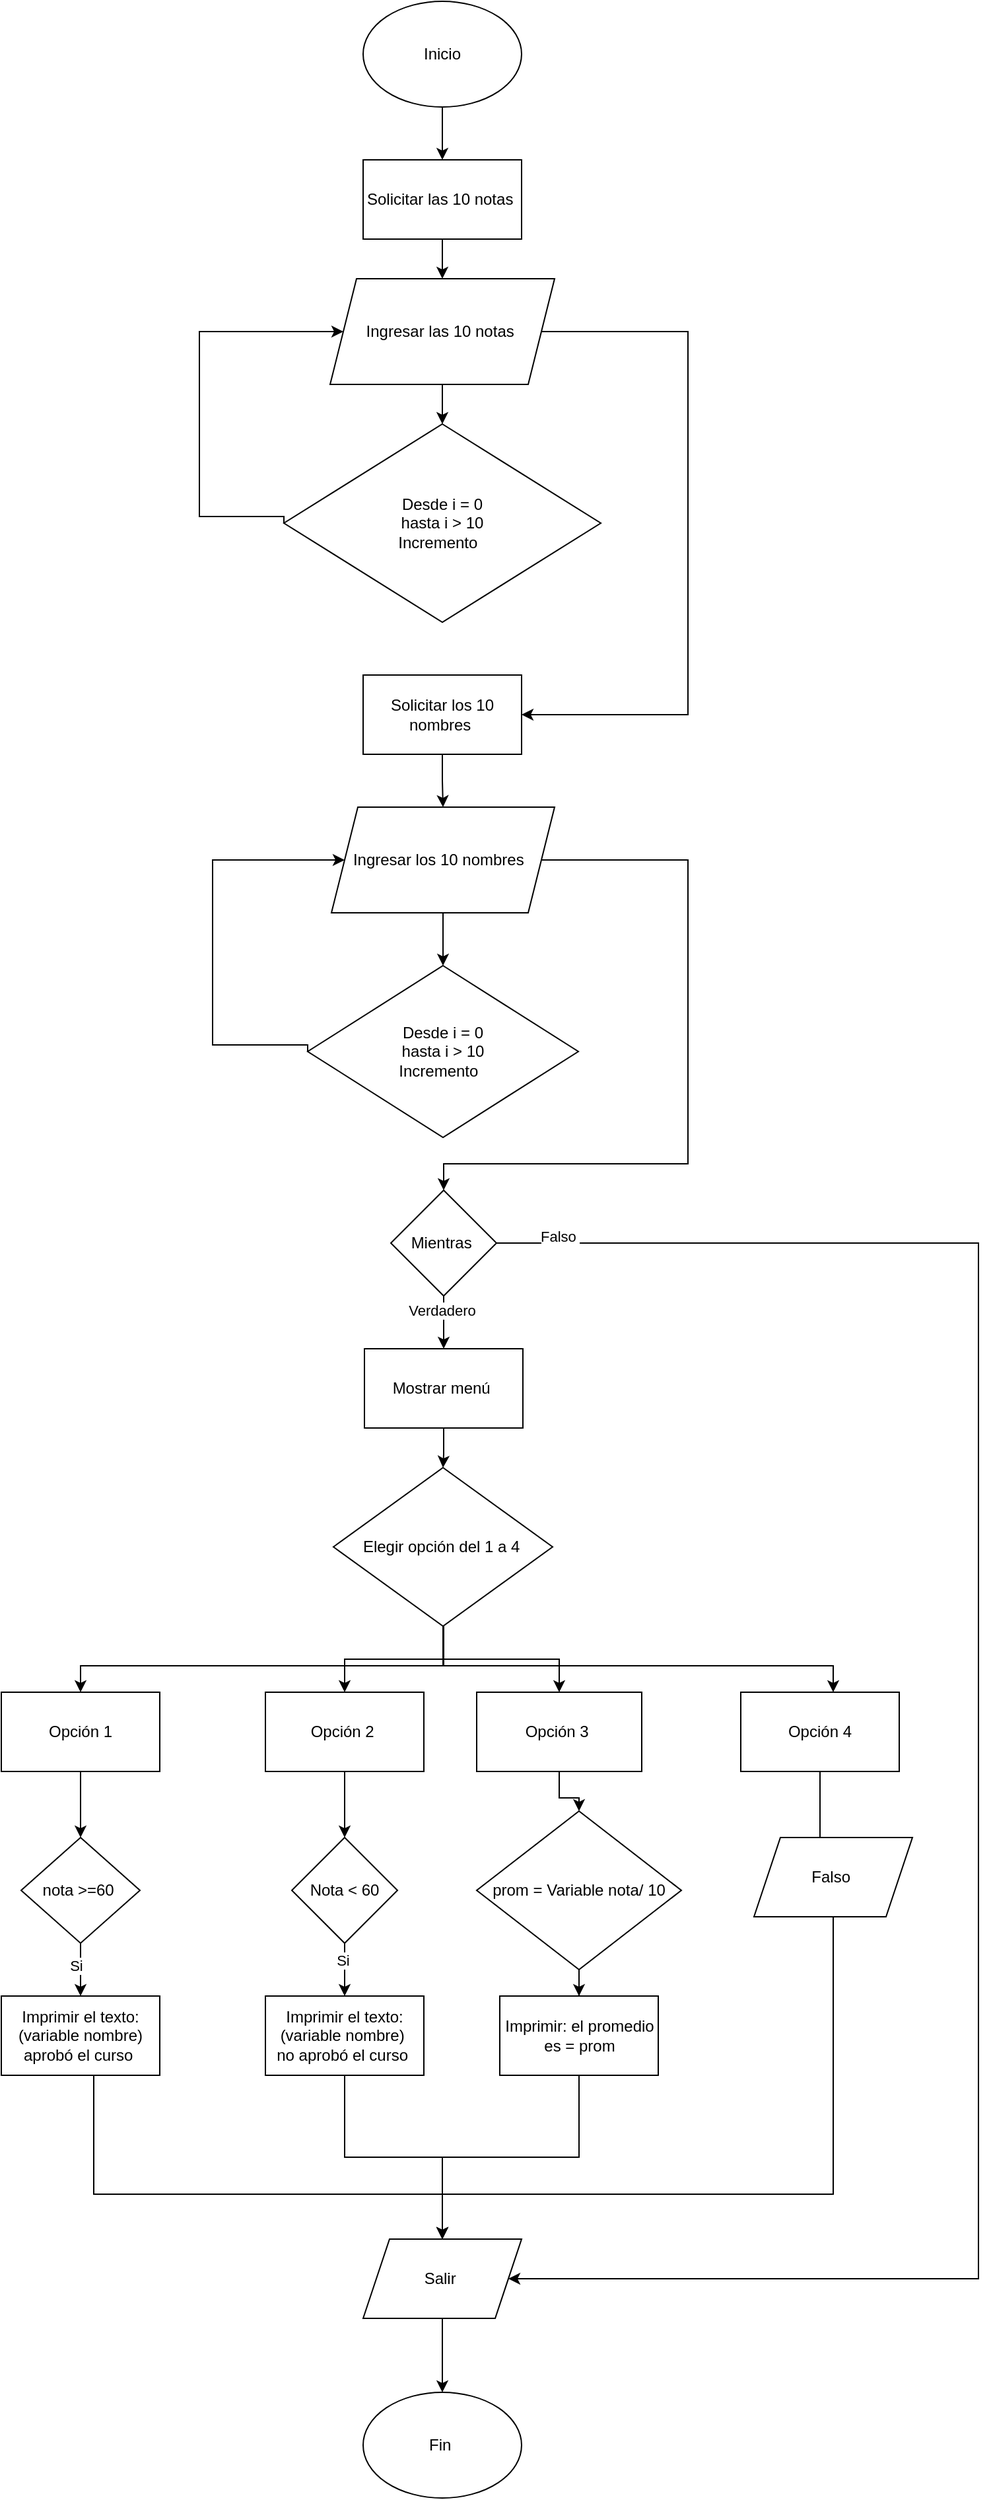 <mxfile version="24.2.5" type="github">
  <diagram name="Página-1" id="isQVcydl0NbCzF9aVGi6">
    <mxGraphModel dx="1784" dy="774" grid="1" gridSize="10" guides="1" tooltips="1" connect="1" arrows="1" fold="1" page="1" pageScale="1" pageWidth="827" pageHeight="1169" math="0" shadow="0">
      <root>
        <mxCell id="0" />
        <mxCell id="1" parent="0" />
        <mxCell id="SFlHjdJAYKCsEmL_8HtT-15" style="edgeStyle=orthogonalEdgeStyle;rounded=0;orthogonalLoop=1;jettySize=auto;html=1;entryX=0;entryY=0.5;entryDx=0;entryDy=0;exitX=0;exitY=0.5;exitDx=0;exitDy=0;" edge="1" parent="1" source="SFlHjdJAYKCsEmL_8HtT-3" target="SFlHjdJAYKCsEmL_8HtT-4">
          <mxGeometry relative="1" as="geometry">
            <Array as="points">
              <mxPoint x="294" y="390" />
              <mxPoint x="230" y="390" />
              <mxPoint x="230" y="250" />
            </Array>
          </mxGeometry>
        </mxCell>
        <mxCell id="SFlHjdJAYKCsEmL_8HtT-3" value="Desde i = 0&lt;div&gt;hasta i &amp;gt; 10&lt;/div&gt;&lt;div&gt;Incremento&amp;nbsp;&amp;nbsp;&lt;/div&gt;" style="rhombus;whiteSpace=wrap;html=1;" vertex="1" parent="1">
          <mxGeometry x="294" y="320" width="240" height="150" as="geometry" />
        </mxCell>
        <mxCell id="SFlHjdJAYKCsEmL_8HtT-14" style="edgeStyle=orthogonalEdgeStyle;rounded=0;orthogonalLoop=1;jettySize=auto;html=1;" edge="1" parent="1" source="SFlHjdJAYKCsEmL_8HtT-4" target="SFlHjdJAYKCsEmL_8HtT-3">
          <mxGeometry relative="1" as="geometry" />
        </mxCell>
        <mxCell id="SFlHjdJAYKCsEmL_8HtT-17" style="edgeStyle=orthogonalEdgeStyle;rounded=0;orthogonalLoop=1;jettySize=auto;html=1;entryX=1;entryY=0.5;entryDx=0;entryDy=0;" edge="1" parent="1" source="SFlHjdJAYKCsEmL_8HtT-4" target="SFlHjdJAYKCsEmL_8HtT-16">
          <mxGeometry relative="1" as="geometry">
            <Array as="points">
              <mxPoint x="600" y="250" />
              <mxPoint x="600" y="540" />
            </Array>
          </mxGeometry>
        </mxCell>
        <mxCell id="SFlHjdJAYKCsEmL_8HtT-4" value="Ingresar las 10 notas&amp;nbsp;" style="shape=parallelogram;perimeter=parallelogramPerimeter;whiteSpace=wrap;html=1;fixedSize=1;" vertex="1" parent="1">
          <mxGeometry x="329" y="210" width="170" height="80" as="geometry" />
        </mxCell>
        <mxCell id="SFlHjdJAYKCsEmL_8HtT-10" style="edgeStyle=orthogonalEdgeStyle;rounded=0;orthogonalLoop=1;jettySize=auto;html=1;entryX=0.5;entryY=0;entryDx=0;entryDy=0;" edge="1" parent="1" source="SFlHjdJAYKCsEmL_8HtT-9" target="SFlHjdJAYKCsEmL_8HtT-12">
          <mxGeometry relative="1" as="geometry">
            <mxPoint x="414" y="110" as="targetPoint" />
          </mxGeometry>
        </mxCell>
        <mxCell id="SFlHjdJAYKCsEmL_8HtT-9" value="Inicio" style="ellipse;whiteSpace=wrap;html=1;" vertex="1" parent="1">
          <mxGeometry x="354" width="120" height="80" as="geometry" />
        </mxCell>
        <mxCell id="SFlHjdJAYKCsEmL_8HtT-13" style="edgeStyle=orthogonalEdgeStyle;rounded=0;orthogonalLoop=1;jettySize=auto;html=1;" edge="1" parent="1" source="SFlHjdJAYKCsEmL_8HtT-12" target="SFlHjdJAYKCsEmL_8HtT-4">
          <mxGeometry relative="1" as="geometry" />
        </mxCell>
        <mxCell id="SFlHjdJAYKCsEmL_8HtT-12" value="Solicitar las 10 notas&amp;nbsp;" style="rounded=0;whiteSpace=wrap;html=1;" vertex="1" parent="1">
          <mxGeometry x="354" y="120" width="120" height="60" as="geometry" />
        </mxCell>
        <mxCell id="SFlHjdJAYKCsEmL_8HtT-19" style="edgeStyle=orthogonalEdgeStyle;rounded=0;orthogonalLoop=1;jettySize=auto;html=1;entryX=0.5;entryY=0;entryDx=0;entryDy=0;" edge="1" parent="1" source="SFlHjdJAYKCsEmL_8HtT-16" target="SFlHjdJAYKCsEmL_8HtT-18">
          <mxGeometry relative="1" as="geometry" />
        </mxCell>
        <mxCell id="SFlHjdJAYKCsEmL_8HtT-16" value="Solicitar los 10 nombres&amp;nbsp;" style="rounded=0;whiteSpace=wrap;html=1;" vertex="1" parent="1">
          <mxGeometry x="354" y="510" width="120" height="60" as="geometry" />
        </mxCell>
        <mxCell id="SFlHjdJAYKCsEmL_8HtT-21" style="edgeStyle=orthogonalEdgeStyle;rounded=0;orthogonalLoop=1;jettySize=auto;html=1;" edge="1" parent="1" source="SFlHjdJAYKCsEmL_8HtT-18" target="SFlHjdJAYKCsEmL_8HtT-20">
          <mxGeometry relative="1" as="geometry" />
        </mxCell>
        <mxCell id="SFlHjdJAYKCsEmL_8HtT-76" style="edgeStyle=orthogonalEdgeStyle;rounded=0;orthogonalLoop=1;jettySize=auto;html=1;entryX=0.5;entryY=0;entryDx=0;entryDy=0;" edge="1" parent="1" source="SFlHjdJAYKCsEmL_8HtT-18" target="SFlHjdJAYKCsEmL_8HtT-25">
          <mxGeometry relative="1" as="geometry">
            <Array as="points">
              <mxPoint x="600" y="650" />
              <mxPoint x="600" y="880" />
              <mxPoint x="415" y="880" />
            </Array>
          </mxGeometry>
        </mxCell>
        <mxCell id="SFlHjdJAYKCsEmL_8HtT-18" value="Ingresar los 10 nombres&amp;nbsp;&amp;nbsp;" style="shape=parallelogram;perimeter=parallelogramPerimeter;whiteSpace=wrap;html=1;fixedSize=1;" vertex="1" parent="1">
          <mxGeometry x="330" y="610" width="169" height="80" as="geometry" />
        </mxCell>
        <mxCell id="SFlHjdJAYKCsEmL_8HtT-22" style="edgeStyle=orthogonalEdgeStyle;rounded=0;orthogonalLoop=1;jettySize=auto;html=1;entryX=0;entryY=0.5;entryDx=0;entryDy=0;exitX=0;exitY=0.5;exitDx=0;exitDy=0;" edge="1" parent="1" source="SFlHjdJAYKCsEmL_8HtT-20" target="SFlHjdJAYKCsEmL_8HtT-18">
          <mxGeometry relative="1" as="geometry">
            <Array as="points">
              <mxPoint x="312" y="790" />
              <mxPoint x="240" y="790" />
              <mxPoint x="240" y="650" />
            </Array>
          </mxGeometry>
        </mxCell>
        <mxCell id="SFlHjdJAYKCsEmL_8HtT-20" value="Desde i = 0&lt;div&gt;hasta i &amp;gt; 10&lt;/div&gt;&lt;div&gt;Incremento&amp;nbsp;&amp;nbsp;&lt;/div&gt;" style="rhombus;whiteSpace=wrap;html=1;" vertex="1" parent="1">
          <mxGeometry x="312" y="730" width="205" height="130" as="geometry" />
        </mxCell>
        <mxCell id="SFlHjdJAYKCsEmL_8HtT-28" style="edgeStyle=orthogonalEdgeStyle;rounded=0;orthogonalLoop=1;jettySize=auto;html=1;entryX=0.5;entryY=0;entryDx=0;entryDy=0;" edge="1" parent="1" source="SFlHjdJAYKCsEmL_8HtT-25" target="SFlHjdJAYKCsEmL_8HtT-27">
          <mxGeometry relative="1" as="geometry" />
        </mxCell>
        <mxCell id="SFlHjdJAYKCsEmL_8HtT-35" value="Verdadero&amp;nbsp;" style="edgeLabel;html=1;align=center;verticalAlign=middle;resizable=0;points=[];" vertex="1" connectable="0" parent="SFlHjdJAYKCsEmL_8HtT-28">
          <mxGeometry x="-0.46" y="-1" relative="1" as="geometry">
            <mxPoint x="1" as="offset" />
          </mxGeometry>
        </mxCell>
        <mxCell id="SFlHjdJAYKCsEmL_8HtT-72" style="edgeStyle=orthogonalEdgeStyle;rounded=0;orthogonalLoop=1;jettySize=auto;html=1;entryX=1;entryY=0.5;entryDx=0;entryDy=0;" edge="1" parent="1" source="SFlHjdJAYKCsEmL_8HtT-25" target="SFlHjdJAYKCsEmL_8HtT-67">
          <mxGeometry relative="1" as="geometry">
            <Array as="points">
              <mxPoint x="820" y="940" />
              <mxPoint x="820" y="1724" />
            </Array>
          </mxGeometry>
        </mxCell>
        <mxCell id="SFlHjdJAYKCsEmL_8HtT-73" value="Falso&amp;nbsp;" style="edgeLabel;html=1;align=center;verticalAlign=middle;resizable=0;points=[];" vertex="1" connectable="0" parent="SFlHjdJAYKCsEmL_8HtT-72">
          <mxGeometry x="-0.937" y="5" relative="1" as="geometry">
            <mxPoint as="offset" />
          </mxGeometry>
        </mxCell>
        <mxCell id="SFlHjdJAYKCsEmL_8HtT-25" value="Mientras&amp;nbsp;" style="rhombus;whiteSpace=wrap;html=1;" vertex="1" parent="1">
          <mxGeometry x="375" y="900" width="80" height="80" as="geometry" />
        </mxCell>
        <mxCell id="SFlHjdJAYKCsEmL_8HtT-30" style="edgeStyle=orthogonalEdgeStyle;rounded=0;orthogonalLoop=1;jettySize=auto;html=1;entryX=0.5;entryY=0;entryDx=0;entryDy=0;" edge="1" parent="1" source="SFlHjdJAYKCsEmL_8HtT-27" target="SFlHjdJAYKCsEmL_8HtT-29">
          <mxGeometry relative="1" as="geometry" />
        </mxCell>
        <mxCell id="SFlHjdJAYKCsEmL_8HtT-27" value="Mostrar menú&amp;nbsp;" style="rounded=0;whiteSpace=wrap;html=1;" vertex="1" parent="1">
          <mxGeometry x="355" y="1020" width="120" height="60" as="geometry" />
        </mxCell>
        <mxCell id="SFlHjdJAYKCsEmL_8HtT-36" style="edgeStyle=orthogonalEdgeStyle;rounded=0;orthogonalLoop=1;jettySize=auto;html=1;entryX=0.5;entryY=0;entryDx=0;entryDy=0;" edge="1" parent="1" source="SFlHjdJAYKCsEmL_8HtT-29" target="SFlHjdJAYKCsEmL_8HtT-31">
          <mxGeometry relative="1" as="geometry">
            <Array as="points">
              <mxPoint x="415" y="1260" />
            </Array>
          </mxGeometry>
        </mxCell>
        <mxCell id="SFlHjdJAYKCsEmL_8HtT-37" style="edgeStyle=orthogonalEdgeStyle;rounded=0;orthogonalLoop=1;jettySize=auto;html=1;entryX=0.5;entryY=0;entryDx=0;entryDy=0;" edge="1" parent="1" source="SFlHjdJAYKCsEmL_8HtT-29" target="SFlHjdJAYKCsEmL_8HtT-32">
          <mxGeometry relative="1" as="geometry" />
        </mxCell>
        <mxCell id="SFlHjdJAYKCsEmL_8HtT-38" style="edgeStyle=orthogonalEdgeStyle;rounded=0;orthogonalLoop=1;jettySize=auto;html=1;" edge="1" parent="1" source="SFlHjdJAYKCsEmL_8HtT-29" target="SFlHjdJAYKCsEmL_8HtT-33">
          <mxGeometry relative="1" as="geometry" />
        </mxCell>
        <mxCell id="SFlHjdJAYKCsEmL_8HtT-39" style="edgeStyle=orthogonalEdgeStyle;rounded=0;orthogonalLoop=1;jettySize=auto;html=1;" edge="1" parent="1" target="SFlHjdJAYKCsEmL_8HtT-34">
          <mxGeometry relative="1" as="geometry">
            <mxPoint x="415" y="1230" as="sourcePoint" />
            <Array as="points">
              <mxPoint x="415" y="1260" />
              <mxPoint x="710" y="1260" />
            </Array>
          </mxGeometry>
        </mxCell>
        <mxCell id="SFlHjdJAYKCsEmL_8HtT-29" value="Elegir opción del 1 a 4&amp;nbsp;" style="rhombus;whiteSpace=wrap;html=1;" vertex="1" parent="1">
          <mxGeometry x="331.5" y="1110" width="166" height="120" as="geometry" />
        </mxCell>
        <mxCell id="SFlHjdJAYKCsEmL_8HtT-40" style="edgeStyle=orthogonalEdgeStyle;rounded=0;orthogonalLoop=1;jettySize=auto;html=1;" edge="1" parent="1" source="SFlHjdJAYKCsEmL_8HtT-31">
          <mxGeometry relative="1" as="geometry">
            <mxPoint x="140" y="1390" as="targetPoint" />
          </mxGeometry>
        </mxCell>
        <mxCell id="SFlHjdJAYKCsEmL_8HtT-31" value="Opción 1" style="rounded=0;whiteSpace=wrap;html=1;" vertex="1" parent="1">
          <mxGeometry x="80" y="1280" width="120" height="60" as="geometry" />
        </mxCell>
        <mxCell id="SFlHjdJAYKCsEmL_8HtT-51" style="edgeStyle=orthogonalEdgeStyle;rounded=0;orthogonalLoop=1;jettySize=auto;html=1;entryX=0.5;entryY=0;entryDx=0;entryDy=0;" edge="1" parent="1" source="SFlHjdJAYKCsEmL_8HtT-32" target="SFlHjdJAYKCsEmL_8HtT-50">
          <mxGeometry relative="1" as="geometry" />
        </mxCell>
        <mxCell id="SFlHjdJAYKCsEmL_8HtT-32" value="Opción 2&amp;nbsp;" style="rounded=0;whiteSpace=wrap;html=1;" vertex="1" parent="1">
          <mxGeometry x="280" y="1280" width="120" height="60" as="geometry" />
        </mxCell>
        <mxCell id="SFlHjdJAYKCsEmL_8HtT-58" style="edgeStyle=orthogonalEdgeStyle;rounded=0;orthogonalLoop=1;jettySize=auto;html=1;entryX=0.5;entryY=0;entryDx=0;entryDy=0;" edge="1" parent="1" source="SFlHjdJAYKCsEmL_8HtT-33" target="SFlHjdJAYKCsEmL_8HtT-57">
          <mxGeometry relative="1" as="geometry" />
        </mxCell>
        <mxCell id="SFlHjdJAYKCsEmL_8HtT-33" value="Opción 3&amp;nbsp;" style="rounded=0;whiteSpace=wrap;html=1;" vertex="1" parent="1">
          <mxGeometry x="440" y="1280" width="125" height="60" as="geometry" />
        </mxCell>
        <mxCell id="SFlHjdJAYKCsEmL_8HtT-61" style="edgeStyle=orthogonalEdgeStyle;rounded=0;orthogonalLoop=1;jettySize=auto;html=1;" edge="1" parent="1" source="SFlHjdJAYKCsEmL_8HtT-34">
          <mxGeometry relative="1" as="geometry">
            <mxPoint x="700" y="1450" as="targetPoint" />
          </mxGeometry>
        </mxCell>
        <mxCell id="SFlHjdJAYKCsEmL_8HtT-34" value="&amp;nbsp;Opción 4&amp;nbsp;" style="rounded=0;whiteSpace=wrap;html=1;" vertex="1" parent="1">
          <mxGeometry x="640" y="1280" width="120" height="60" as="geometry" />
        </mxCell>
        <mxCell id="SFlHjdJAYKCsEmL_8HtT-42" style="edgeStyle=orthogonalEdgeStyle;rounded=0;orthogonalLoop=1;jettySize=auto;html=1;entryX=0.5;entryY=0;entryDx=0;entryDy=0;" edge="1" parent="1" source="SFlHjdJAYKCsEmL_8HtT-41" target="SFlHjdJAYKCsEmL_8HtT-44">
          <mxGeometry relative="1" as="geometry">
            <mxPoint x="140" y="1490" as="targetPoint" />
          </mxGeometry>
        </mxCell>
        <mxCell id="SFlHjdJAYKCsEmL_8HtT-49" value="Si&amp;nbsp;" style="edgeLabel;html=1;align=center;verticalAlign=middle;resizable=0;points=[];" vertex="1" connectable="0" parent="SFlHjdJAYKCsEmL_8HtT-42">
          <mxGeometry x="-0.16" y="-2" relative="1" as="geometry">
            <mxPoint as="offset" />
          </mxGeometry>
        </mxCell>
        <mxCell id="SFlHjdJAYKCsEmL_8HtT-41" value="nota &amp;gt;=60&amp;nbsp;" style="rhombus;whiteSpace=wrap;html=1;" vertex="1" parent="1">
          <mxGeometry x="95" y="1390" width="90" height="80" as="geometry" />
        </mxCell>
        <mxCell id="SFlHjdJAYKCsEmL_8HtT-68" style="edgeStyle=orthogonalEdgeStyle;rounded=0;orthogonalLoop=1;jettySize=auto;html=1;entryX=0.5;entryY=0;entryDx=0;entryDy=0;" edge="1" parent="1" source="SFlHjdJAYKCsEmL_8HtT-44" target="SFlHjdJAYKCsEmL_8HtT-67">
          <mxGeometry relative="1" as="geometry">
            <Array as="points">
              <mxPoint x="150" y="1660" />
            </Array>
          </mxGeometry>
        </mxCell>
        <mxCell id="SFlHjdJAYKCsEmL_8HtT-44" value="Imprimir el texto: (variable nombre) aprobó el curso&amp;nbsp;" style="rounded=0;whiteSpace=wrap;html=1;" vertex="1" parent="1">
          <mxGeometry x="80" y="1510" width="120" height="60" as="geometry" />
        </mxCell>
        <mxCell id="SFlHjdJAYKCsEmL_8HtT-53" style="edgeStyle=orthogonalEdgeStyle;rounded=0;orthogonalLoop=1;jettySize=auto;html=1;entryX=0.5;entryY=0;entryDx=0;entryDy=0;" edge="1" parent="1" source="SFlHjdJAYKCsEmL_8HtT-50" target="SFlHjdJAYKCsEmL_8HtT-52">
          <mxGeometry relative="1" as="geometry" />
        </mxCell>
        <mxCell id="SFlHjdJAYKCsEmL_8HtT-55" value="Si&amp;nbsp;" style="edgeLabel;html=1;align=center;verticalAlign=middle;resizable=0;points=[];" vertex="1" connectable="0" parent="SFlHjdJAYKCsEmL_8HtT-53">
          <mxGeometry x="-0.36" relative="1" as="geometry">
            <mxPoint as="offset" />
          </mxGeometry>
        </mxCell>
        <mxCell id="SFlHjdJAYKCsEmL_8HtT-50" value="Nota &amp;lt; 60" style="rhombus;whiteSpace=wrap;html=1;" vertex="1" parent="1">
          <mxGeometry x="300" y="1390" width="80" height="80" as="geometry" />
        </mxCell>
        <mxCell id="SFlHjdJAYKCsEmL_8HtT-69" style="edgeStyle=orthogonalEdgeStyle;rounded=0;orthogonalLoop=1;jettySize=auto;html=1;" edge="1" parent="1" source="SFlHjdJAYKCsEmL_8HtT-52" target="SFlHjdJAYKCsEmL_8HtT-67">
          <mxGeometry relative="1" as="geometry" />
        </mxCell>
        <mxCell id="SFlHjdJAYKCsEmL_8HtT-52" value="Imprimir el texto: (variable nombre)&amp;nbsp;&lt;div&gt;no aprobó el curso&amp;nbsp;&lt;/div&gt;" style="rounded=0;whiteSpace=wrap;html=1;" vertex="1" parent="1">
          <mxGeometry x="280" y="1510" width="120" height="60" as="geometry" />
        </mxCell>
        <mxCell id="SFlHjdJAYKCsEmL_8HtT-60" style="edgeStyle=orthogonalEdgeStyle;rounded=0;orthogonalLoop=1;jettySize=auto;html=1;" edge="1" parent="1" source="SFlHjdJAYKCsEmL_8HtT-57" target="SFlHjdJAYKCsEmL_8HtT-59">
          <mxGeometry relative="1" as="geometry" />
        </mxCell>
        <mxCell id="SFlHjdJAYKCsEmL_8HtT-57" value="prom = Variable nota/ 10" style="rhombus;whiteSpace=wrap;html=1;" vertex="1" parent="1">
          <mxGeometry x="440" y="1370" width="155" height="120" as="geometry" />
        </mxCell>
        <mxCell id="SFlHjdJAYKCsEmL_8HtT-70" style="edgeStyle=orthogonalEdgeStyle;rounded=0;orthogonalLoop=1;jettySize=auto;html=1;entryX=0.5;entryY=0;entryDx=0;entryDy=0;" edge="1" parent="1" source="SFlHjdJAYKCsEmL_8HtT-59" target="SFlHjdJAYKCsEmL_8HtT-67">
          <mxGeometry relative="1" as="geometry" />
        </mxCell>
        <mxCell id="SFlHjdJAYKCsEmL_8HtT-59" value="Imprimir: el promedio es = prom" style="rounded=0;whiteSpace=wrap;html=1;" vertex="1" parent="1">
          <mxGeometry x="457.5" y="1510" width="120" height="60" as="geometry" />
        </mxCell>
        <mxCell id="SFlHjdJAYKCsEmL_8HtT-71" style="edgeStyle=orthogonalEdgeStyle;rounded=0;orthogonalLoop=1;jettySize=auto;html=1;entryX=0.5;entryY=0;entryDx=0;entryDy=0;" edge="1" parent="1" source="SFlHjdJAYKCsEmL_8HtT-62" target="SFlHjdJAYKCsEmL_8HtT-67">
          <mxGeometry relative="1" as="geometry">
            <Array as="points">
              <mxPoint x="710" y="1660" />
              <mxPoint x="414" y="1660" />
            </Array>
          </mxGeometry>
        </mxCell>
        <mxCell id="SFlHjdJAYKCsEmL_8HtT-62" value="Falso&amp;nbsp;" style="shape=parallelogram;perimeter=parallelogramPerimeter;whiteSpace=wrap;html=1;fixedSize=1;" vertex="1" parent="1">
          <mxGeometry x="650" y="1390" width="120" height="60" as="geometry" />
        </mxCell>
        <mxCell id="SFlHjdJAYKCsEmL_8HtT-74" style="edgeStyle=orthogonalEdgeStyle;rounded=0;orthogonalLoop=1;jettySize=auto;html=1;" edge="1" parent="1" source="SFlHjdJAYKCsEmL_8HtT-67">
          <mxGeometry relative="1" as="geometry">
            <mxPoint x="414" y="1810" as="targetPoint" />
          </mxGeometry>
        </mxCell>
        <mxCell id="SFlHjdJAYKCsEmL_8HtT-67" value="Salir&amp;nbsp;" style="shape=parallelogram;perimeter=parallelogramPerimeter;whiteSpace=wrap;html=1;fixedSize=1;" vertex="1" parent="1">
          <mxGeometry x="354" y="1694" width="120" height="60" as="geometry" />
        </mxCell>
        <mxCell id="SFlHjdJAYKCsEmL_8HtT-75" value="Fin&amp;nbsp;" style="ellipse;whiteSpace=wrap;html=1;" vertex="1" parent="1">
          <mxGeometry x="354" y="1810" width="120" height="80" as="geometry" />
        </mxCell>
      </root>
    </mxGraphModel>
  </diagram>
</mxfile>
